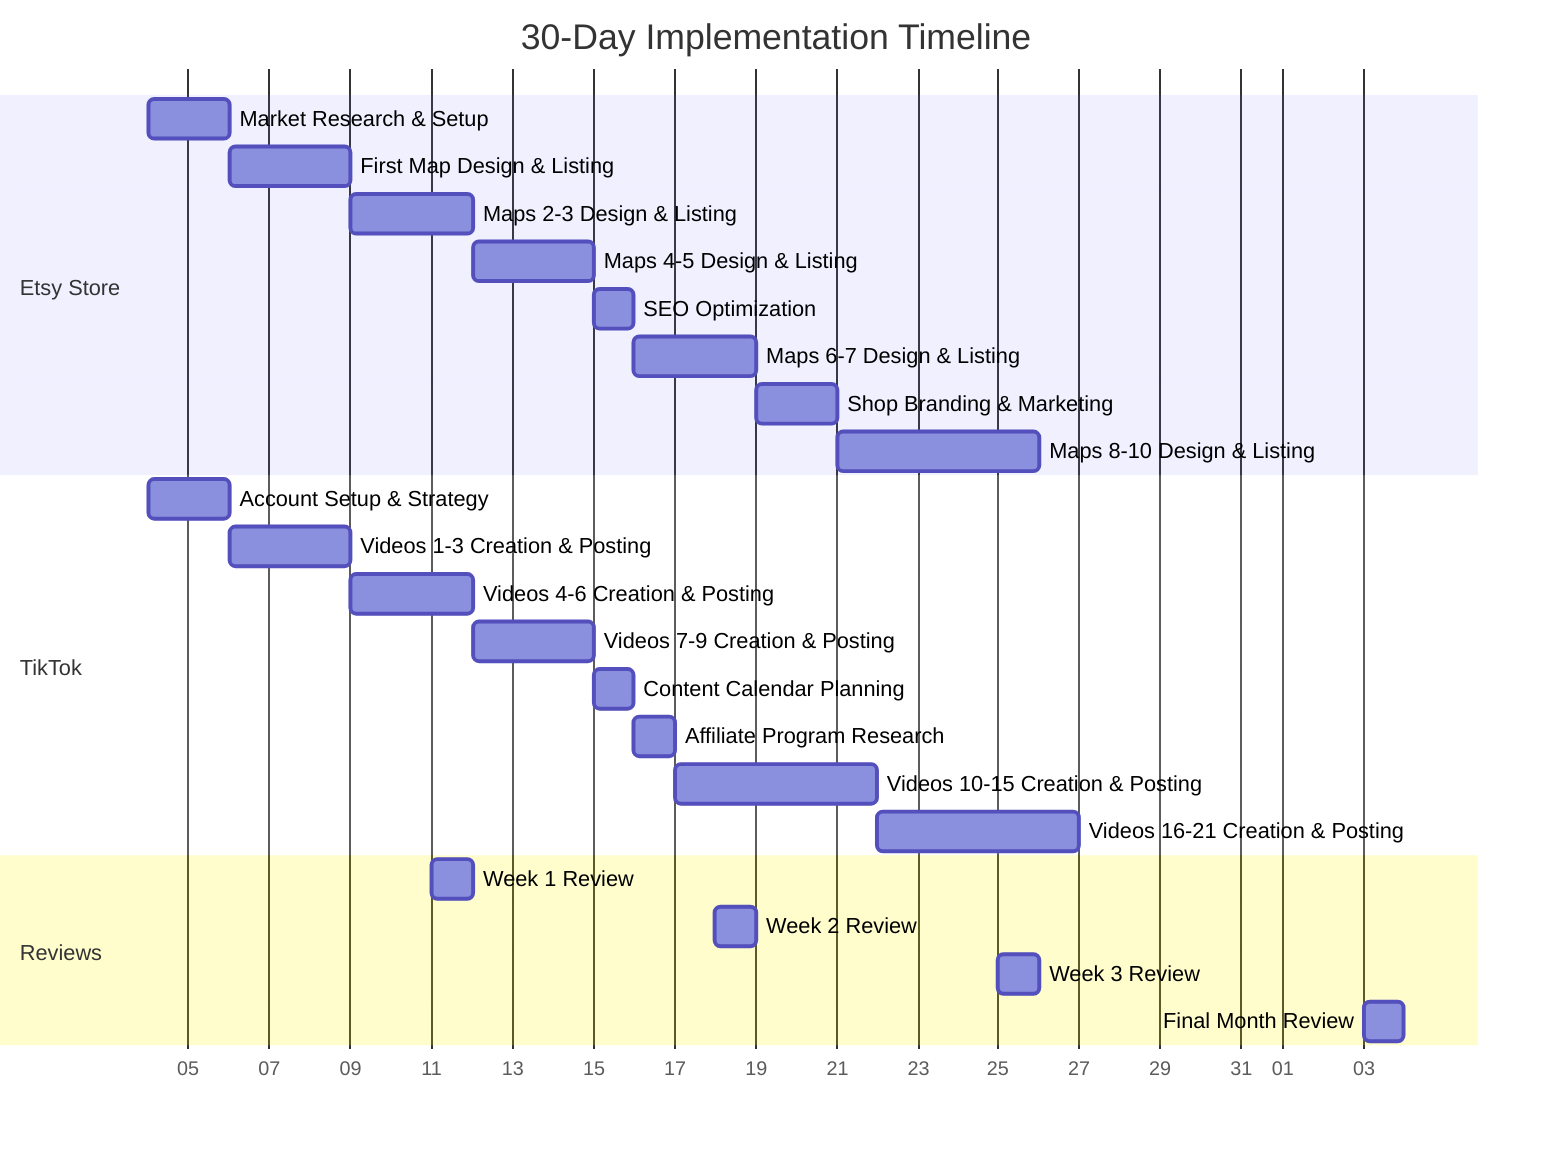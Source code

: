 gantt
    title 30-Day Implementation Timeline
    dateFormat  YYYY-MM-DD
    axisFormat %d
    
    section Etsy Store
    Market Research & Setup           :a1, 2025-10-04, 2d
    First Map Design & Listing        :a2, 2025-10-06, 3d
    Maps 2-3 Design & Listing         :a3, after a2, 3d
    Maps 4-5 Design & Listing         :a4, after a3, 3d
    SEO Optimization                  :a5, after a4, 1d
    Maps 6-7 Design & Listing         :a6, after a5, 3d
    Shop Branding & Marketing         :a7, after a6, 2d
    Maps 8-10 Design & Listing        :a8, after a7, 5d
    
    section TikTok
    Account Setup & Strategy          :b1, 2025-10-04, 2d
    Videos 1-3 Creation & Posting     :b2, 2025-10-06, 3d
    Videos 4-6 Creation & Posting     :b3, after b2, 3d
    Videos 7-9 Creation & Posting     :b4, after b3, 3d
    Content Calendar Planning         :b5, after b4, 1d
    Affiliate Program Research        :b6, after b5, 1d
    Videos 10-15 Creation & Posting   :b7, after b6, 5d
    Videos 16-21 Creation & Posting   :b8, after b7, 5d
    
    section Reviews
    Week 1 Review                     :c1, 2025-10-11, 1d
    Week 2 Review                     :c2, 2025-10-18, 1d
    Week 3 Review                     :c3, 2025-10-25, 1d
    Final Month Review                :c4, 2025-11-03, 1d